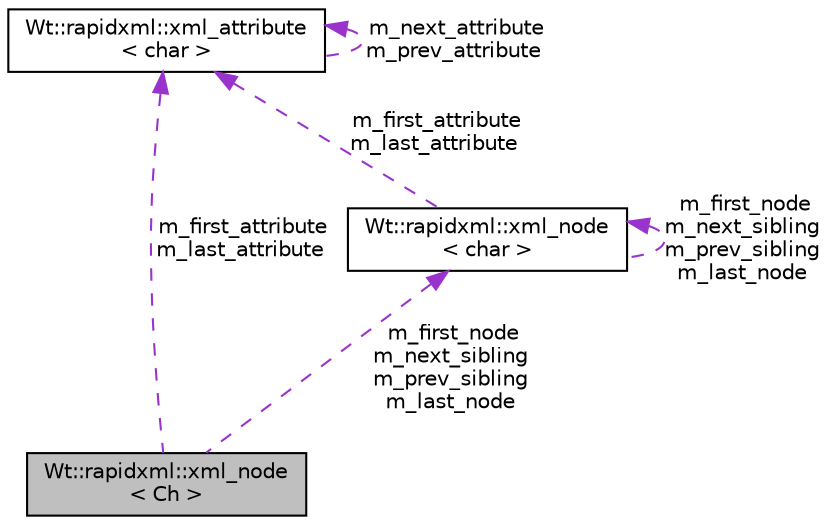 digraph "Wt::rapidxml::xml_node&lt; Ch &gt;"
{
 // LATEX_PDF_SIZE
  edge [fontname="Helvetica",fontsize="10",labelfontname="Helvetica",labelfontsize="10"];
  node [fontname="Helvetica",fontsize="10",shape=record];
  Node1 [label="Wt::rapidxml::xml_node\l\< Ch \>",height=0.2,width=0.4,color="black", fillcolor="grey75", style="filled", fontcolor="black",tooltip=" "];
  Node2 -> Node1 [dir="back",color="darkorchid3",fontsize="10",style="dashed",label=" m_first_attribute\nm_last_attribute" ,fontname="Helvetica"];
  Node2 [label="Wt::rapidxml::xml_attribute\l\< char \>",height=0.2,width=0.4,color="black", fillcolor="white", style="filled",URL="$classWt_1_1rapidxml_1_1xml__attribute.html",tooltip=" "];
  Node2 -> Node2 [dir="back",color="darkorchid3",fontsize="10",style="dashed",label=" m_next_attribute\nm_prev_attribute" ,fontname="Helvetica"];
  Node3 -> Node1 [dir="back",color="darkorchid3",fontsize="10",style="dashed",label=" m_first_node\nm_next_sibling\nm_prev_sibling\nm_last_node" ,fontname="Helvetica"];
  Node3 [label="Wt::rapidxml::xml_node\l\< char \>",height=0.2,width=0.4,color="black", fillcolor="white", style="filled",URL="$classWt_1_1rapidxml_1_1xml__node.html",tooltip=" "];
  Node2 -> Node3 [dir="back",color="darkorchid3",fontsize="10",style="dashed",label=" m_first_attribute\nm_last_attribute" ,fontname="Helvetica"];
  Node3 -> Node3 [dir="back",color="darkorchid3",fontsize="10",style="dashed",label=" m_first_node\nm_next_sibling\nm_prev_sibling\nm_last_node" ,fontname="Helvetica"];
}
